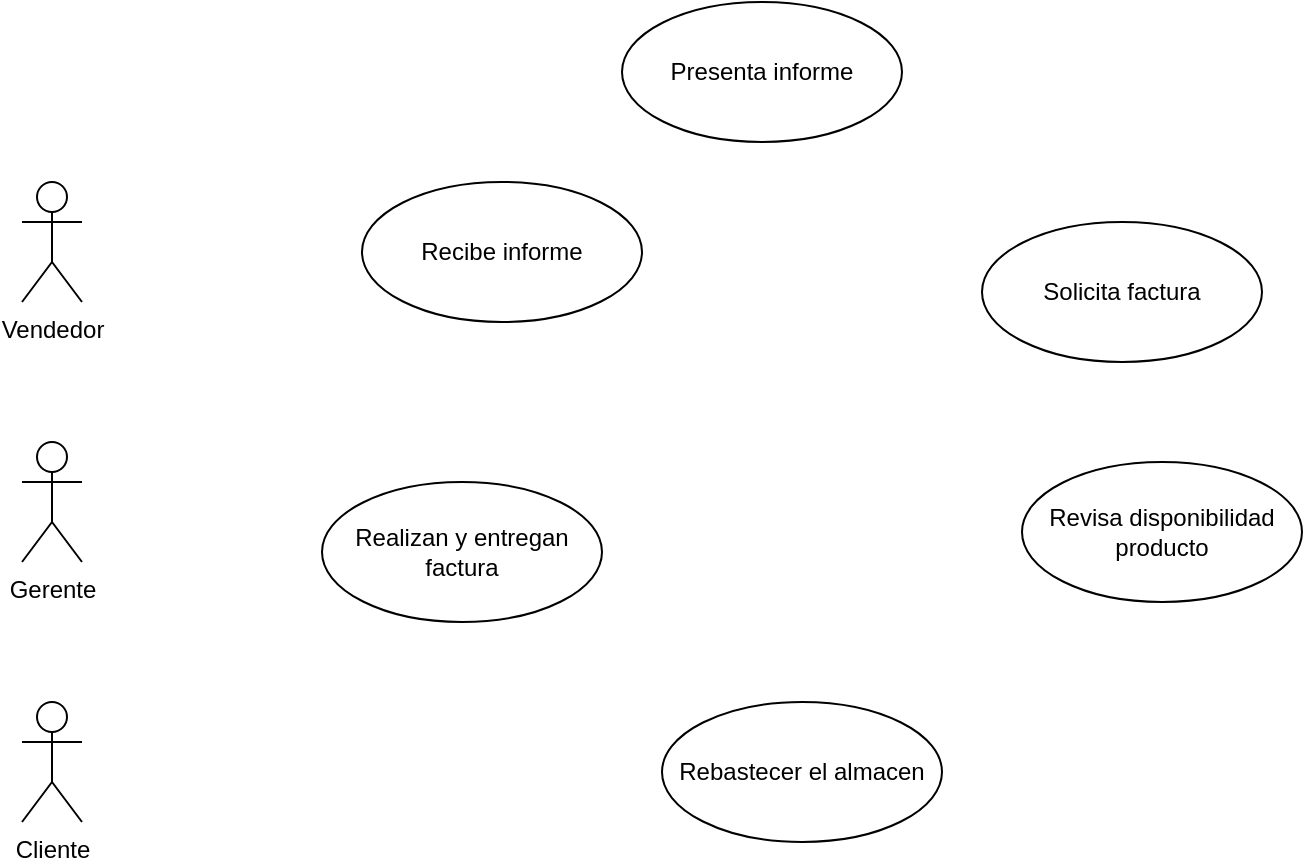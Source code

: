 <mxfile version="13.9.9" type="device" pages="3"><diagram id="hr36Aaz3tUjqVLXwZf62" name="Page-1"><mxGraphModel dx="1205" dy="687" grid="1" gridSize="10" guides="1" tooltips="1" connect="1" arrows="1" fold="1" page="1" pageScale="1" pageWidth="827" pageHeight="1169" math="0" shadow="0"><root><mxCell id="0"/><mxCell id="1" parent="0"/><mxCell id="0w03F4lN3BQZ2XFfZPqQ-1" value="Cliente" style="shape=umlActor;verticalLabelPosition=bottom;verticalAlign=top;html=1;" vertex="1" parent="1"><mxGeometry x="150" y="390" width="30" height="60" as="geometry"/></mxCell><mxCell id="0w03F4lN3BQZ2XFfZPqQ-2" value="Gerente" style="shape=umlActor;verticalLabelPosition=bottom;verticalAlign=top;html=1;" vertex="1" parent="1"><mxGeometry x="150" y="260" width="30" height="60" as="geometry"/></mxCell><mxCell id="0w03F4lN3BQZ2XFfZPqQ-3" value="Vendedor" style="shape=umlActor;verticalLabelPosition=bottom;verticalAlign=top;html=1;" vertex="1" parent="1"><mxGeometry x="150" y="130" width="30" height="60" as="geometry"/></mxCell><mxCell id="0w03F4lN3BQZ2XFfZPqQ-5" value="Rebastecer el almacen" style="ellipse;whiteSpace=wrap;html=1;" vertex="1" parent="1"><mxGeometry x="470" y="390" width="140" height="70" as="geometry"/></mxCell><mxCell id="0w03F4lN3BQZ2XFfZPqQ-6" value="Revisa disponibilidad producto" style="ellipse;whiteSpace=wrap;html=1;" vertex="1" parent="1"><mxGeometry x="650" y="270" width="140" height="70" as="geometry"/></mxCell><mxCell id="0w03F4lN3BQZ2XFfZPqQ-7" value="Realizan y entregan factura" style="ellipse;whiteSpace=wrap;html=1;" vertex="1" parent="1"><mxGeometry x="300" y="280" width="140" height="70" as="geometry"/></mxCell><mxCell id="0w03F4lN3BQZ2XFfZPqQ-8" value="Solicita factura" style="ellipse;whiteSpace=wrap;html=1;" vertex="1" parent="1"><mxGeometry x="630" y="150" width="140" height="70" as="geometry"/></mxCell><mxCell id="0w03F4lN3BQZ2XFfZPqQ-9" value="Recibe informe" style="ellipse;whiteSpace=wrap;html=1;" vertex="1" parent="1"><mxGeometry x="320" y="130" width="140" height="70" as="geometry"/></mxCell><mxCell id="0w03F4lN3BQZ2XFfZPqQ-10" value="Presenta informe" style="ellipse;whiteSpace=wrap;html=1;" vertex="1" parent="1"><mxGeometry x="450" y="40" width="140" height="70" as="geometry"/></mxCell></root></mxGraphModel></diagram><diagram name="Copy of Page-1" id="ORf2PGyQQ60RlK_xFGF4"><mxGraphModel dx="1024" dy="584" grid="1" gridSize="10" guides="1" tooltips="1" connect="1" arrows="1" fold="1" page="1" pageScale="1" pageWidth="827" pageHeight="1169" background="#F4F1DE" math="0" shadow="0"><root><mxCell id="W__IhrGnHuRrdEeWygGz-0"/><mxCell id="W__IhrGnHuRrdEeWygGz-1" parent="W__IhrGnHuRrdEeWygGz-0"/><mxCell id="W__IhrGnHuRrdEeWygGz-13" style="edgeStyle=orthogonalEdgeStyle;rounded=0;orthogonalLoop=1;jettySize=auto;html=1;entryX=0;entryY=0.5;entryDx=0;entryDy=0;endArrow=none;endFill=0;labelBackgroundColor=#F4F1DE;strokeColor=#E07A5F;fontColor=#393C56;" edge="1" parent="W__IhrGnHuRrdEeWygGz-1" source="W__IhrGnHuRrdEeWygGz-2" target="W__IhrGnHuRrdEeWygGz-8"><mxGeometry relative="1" as="geometry"><mxPoint x="464" y="655" as="targetPoint"/></mxGeometry></mxCell><mxCell id="W__IhrGnHuRrdEeWygGz-2" value="Cliente" style="shape=umlActor;verticalLabelPosition=bottom;verticalAlign=top;html=1;fillColor=#F2CC8F;strokeColor=#E07A5F;fontColor=#393C56;" vertex="1" parent="W__IhrGnHuRrdEeWygGz-1"><mxGeometry x="34" y="590" width="30" height="60" as="geometry"/></mxCell><mxCell id="W__IhrGnHuRrdEeWygGz-3" value="Gerente" style="shape=umlActor;verticalLabelPosition=bottom;verticalAlign=top;html=1;fillColor=#F2CC8F;strokeColor=#E07A5F;fontColor=#393C56;" vertex="1" parent="W__IhrGnHuRrdEeWygGz-1"><mxGeometry x="774" y="470" width="30" height="60" as="geometry"/></mxCell><mxCell id="W__IhrGnHuRrdEeWygGz-12" style="edgeStyle=orthogonalEdgeStyle;rounded=0;orthogonalLoop=1;jettySize=auto;html=1;entryX=0;entryY=0.5;entryDx=0;entryDy=0;endArrow=none;endFill=0;labelBackgroundColor=#F4F1DE;strokeColor=#E07A5F;fontColor=#393C56;" edge="1" parent="W__IhrGnHuRrdEeWygGz-1" source="W__IhrGnHuRrdEeWygGz-4" target="W__IhrGnHuRrdEeWygGz-10"><mxGeometry relative="1" as="geometry"/></mxCell><mxCell id="W__IhrGnHuRrdEeWygGz-14" style="edgeStyle=orthogonalEdgeStyle;rounded=0;orthogonalLoop=1;jettySize=auto;html=1;entryX=0;entryY=0.5;entryDx=0;entryDy=0;endArrow=none;endFill=0;labelBackgroundColor=#F4F1DE;strokeColor=#E07A5F;fontColor=#393C56;" edge="1" parent="W__IhrGnHuRrdEeWygGz-1" source="W__IhrGnHuRrdEeWygGz-4" target="W__IhrGnHuRrdEeWygGz-7"><mxGeometry relative="1" as="geometry"><Array as="points"><mxPoint x="39" y="210"/><mxPoint x="389" y="210"/><mxPoint x="389" y="275"/><mxPoint x="554" y="275"/></Array></mxGeometry></mxCell><mxCell id="W__IhrGnHuRrdEeWygGz-15" style="edgeStyle=orthogonalEdgeStyle;rounded=0;orthogonalLoop=1;jettySize=auto;html=1;entryX=0;entryY=0.5;entryDx=0;entryDy=0;endArrow=none;endFill=0;labelBackgroundColor=#F4F1DE;strokeColor=#E07A5F;fontColor=#393C56;" edge="1" parent="W__IhrGnHuRrdEeWygGz-1" source="W__IhrGnHuRrdEeWygGz-4" target="W__IhrGnHuRrdEeWygGz-5"><mxGeometry relative="1" as="geometry"><Array as="points"><mxPoint x="169" y="280"/><mxPoint x="169" y="345"/></Array></mxGeometry></mxCell><mxCell id="W__IhrGnHuRrdEeWygGz-16" style="edgeStyle=orthogonalEdgeStyle;rounded=0;orthogonalLoop=1;jettySize=auto;html=1;entryX=0;entryY=0.5;entryDx=0;entryDy=0;endArrow=none;endFill=0;labelBackgroundColor=#F4F1DE;strokeColor=#E07A5F;fontColor=#393C56;" edge="1" parent="W__IhrGnHuRrdEeWygGz-1" source="W__IhrGnHuRrdEeWygGz-4" target="W__IhrGnHuRrdEeWygGz-6"><mxGeometry relative="1" as="geometry"><Array as="points"><mxPoint x="39" y="350"/><mxPoint x="114" y="350"/><mxPoint x="114" y="410"/><mxPoint x="249" y="410"/><mxPoint x="249" y="415"/></Array></mxGeometry></mxCell><mxCell id="0AsNw7G_QObGEWWdfVy7-1" style="edgeStyle=orthogonalEdgeStyle;rounded=0;orthogonalLoop=1;jettySize=auto;html=1;entryX=0.5;entryY=1;entryDx=0;entryDy=0;startArrow=none;startFill=0;endArrow=none;endFill=0;labelBackgroundColor=#F4F1DE;strokeColor=#E07A5F;fontColor=#393C56;" edge="1" parent="W__IhrGnHuRrdEeWygGz-1" source="W__IhrGnHuRrdEeWygGz-4" target="0AsNw7G_QObGEWWdfVy7-0"><mxGeometry relative="1" as="geometry"/></mxCell><mxCell id="W__IhrGnHuRrdEeWygGz-4" value="Vendedor" style="shape=umlActor;verticalLabelPosition=bottom;verticalAlign=top;html=1;fillColor=#F2CC8F;strokeColor=#E07A5F;fontColor=#393C56;" vertex="1" parent="W__IhrGnHuRrdEeWygGz-1"><mxGeometry x="24" y="230" width="30" height="60" as="geometry"/></mxCell><mxCell id="W__IhrGnHuRrdEeWygGz-5" value="Rebastecer el almacen" style="ellipse;whiteSpace=wrap;html=1;fillColor=#F2CC8F;strokeColor=#E07A5F;fontColor=#393C56;" vertex="1" parent="W__IhrGnHuRrdEeWygGz-1"><mxGeometry x="394" y="310" width="140" height="70" as="geometry"/></mxCell><mxCell id="W__IhrGnHuRrdEeWygGz-19" style="edgeStyle=orthogonalEdgeStyle;rounded=0;orthogonalLoop=1;jettySize=auto;html=1;entryX=0.5;entryY=1;entryDx=0;entryDy=0;dashed=1;startArrow=none;startFill=0;endArrow=classic;endFill=0;labelBackgroundColor=#F4F1DE;strokeColor=#E07A5F;fontColor=#393C56;" edge="1" parent="W__IhrGnHuRrdEeWygGz-1" source="W__IhrGnHuRrdEeWygGz-6" target="W__IhrGnHuRrdEeWygGz-5"><mxGeometry relative="1" as="geometry"/></mxCell><mxCell id="W__IhrGnHuRrdEeWygGz-20" value="&amp;lt;&amp;lt;include&amp;gt;&amp;gt;" style="edgeLabel;html=1;align=center;verticalAlign=middle;resizable=0;points=[];labelBackgroundColor=#F4F1DE;fontColor=#393C56;" vertex="1" connectable="0" parent="W__IhrGnHuRrdEeWygGz-19"><mxGeometry x="0.21" y="-1" relative="1" as="geometry"><mxPoint as="offset"/></mxGeometry></mxCell><mxCell id="W__IhrGnHuRrdEeWygGz-6" value="Revisa disponibilidad producto" style="ellipse;whiteSpace=wrap;html=1;fillColor=#F2CC8F;strokeColor=#E07A5F;fontColor=#393C56;" vertex="1" parent="W__IhrGnHuRrdEeWygGz-1"><mxGeometry x="244" y="380" width="140" height="70" as="geometry"/></mxCell><mxCell id="W__IhrGnHuRrdEeWygGz-7" value="Realizan y entregan factura" style="ellipse;whiteSpace=wrap;html=1;fillColor=#F2CC8F;strokeColor=#E07A5F;fontColor=#393C56;" vertex="1" parent="W__IhrGnHuRrdEeWygGz-1"><mxGeometry x="554" y="250" width="140" height="70" as="geometry"/></mxCell><mxCell id="W__IhrGnHuRrdEeWygGz-17" style="edgeStyle=orthogonalEdgeStyle;rounded=0;orthogonalLoop=1;jettySize=auto;html=1;entryX=0.5;entryY=1;entryDx=0;entryDy=0;endArrow=none;endFill=0;dashed=1;startArrow=classic;startFill=0;labelBackgroundColor=#F4F1DE;strokeColor=#E07A5F;fontColor=#393C56;exitX=1;exitY=0.5;exitDx=0;exitDy=0;" edge="1" parent="W__IhrGnHuRrdEeWygGz-1" source="W__IhrGnHuRrdEeWygGz-8" target="W__IhrGnHuRrdEeWygGz-7"><mxGeometry relative="1" as="geometry"><mxPoint x="534" y="620" as="sourcePoint"/><mxPoint x="594" y="310" as="targetPoint"/></mxGeometry></mxCell><mxCell id="W__IhrGnHuRrdEeWygGz-18" value="&amp;lt;&amp;lt;extends&amp;gt;&amp;gt;" style="edgeLabel;html=1;align=center;verticalAlign=middle;resizable=0;points=[];labelBackgroundColor=#F4F1DE;fontColor=#393C56;" vertex="1" connectable="0" parent="W__IhrGnHuRrdEeWygGz-17"><mxGeometry x="0.249" y="-4" relative="1" as="geometry"><mxPoint as="offset"/></mxGeometry></mxCell><mxCell id="W__IhrGnHuRrdEeWygGz-8" value="Solicita factura" style="ellipse;whiteSpace=wrap;html=1;fillColor=#F2CC8F;strokeColor=#E07A5F;fontColor=#393C56;" vertex="1" parent="W__IhrGnHuRrdEeWygGz-1"><mxGeometry x="460" y="510" width="140" height="70" as="geometry"/></mxCell><mxCell id="W__IhrGnHuRrdEeWygGz-10" value="Presenta informe" style="ellipse;whiteSpace=wrap;html=1;fillColor=#F2CC8F;strokeColor=#E07A5F;fontColor=#393C56;" vertex="1" parent="W__IhrGnHuRrdEeWygGz-1"><mxGeometry x="454" y="140" width="140" height="70" as="geometry"/></mxCell><mxCell id="0AsNw7G_QObGEWWdfVy7-0" value="vender productos" style="ellipse;whiteSpace=wrap;html=1;fillColor=#F2CC8F;strokeColor=#E07A5F;fontColor=#393C56;" vertex="1" parent="W__IhrGnHuRrdEeWygGz-1"><mxGeometry x="254" y="90" width="140" height="70" as="geometry"/></mxCell><mxCell id="0AsNw7G_QObGEWWdfVy7-2" value="Alyce Maldonado&amp;nbsp; &amp;nbsp; &amp;nbsp; &amp;nbsp; &amp;nbsp; &amp;nbsp; &amp;nbsp; &amp;nbsp; &amp;nbsp; &amp;nbsp; &amp;nbsp; &amp;nbsp; &amp;nbsp; &amp;nbsp; &amp;nbsp; &amp;nbsp;08/11/2022" style="text;html=1;align=center;verticalAlign=middle;resizable=0;points=[];autosize=1;fillColor=#ffe6cc;strokeColor=#d79b00;" vertex="1" parent="W__IhrGnHuRrdEeWygGz-1"><mxGeometry x="24" y="10" width="270" height="20" as="geometry"/></mxCell></root></mxGraphModel></diagram><diagram name="Corrección " id="Ou1YZQFuOm6OjEnkoeZ1"><mxGraphModel dx="2875" dy="1168" grid="1" gridSize="10" guides="1" tooltips="1" connect="1" arrows="1" fold="1" page="1" pageScale="1" pageWidth="827" pageHeight="1169" background="#DAD2D8" math="0" shadow="0"><root><mxCell id="AwKNMam94K1rTqoqv9ww-0"/><mxCell id="AwKNMam94K1rTqoqv9ww-1" parent="AwKNMam94K1rTqoqv9ww-0"/><mxCell id="UqKRSwIex3nsS-KSJh4q-0" style="edgeStyle=orthogonalEdgeStyle;sketch=0;orthogonalLoop=1;jettySize=auto;html=1;entryX=0;entryY=0.5;entryDx=0;entryDy=0;fillColor=#FAE5C7;fontColor=#143642;rounded=0;strokeColor=#A8201A;labelBackgroundColor=#DAD2D8;" edge="1" parent="AwKNMam94K1rTqoqv9ww-1" source="AwKNMam94K1rTqoqv9ww-4" target="AwKNMam94K1rTqoqv9ww-25"><mxGeometry relative="1" as="geometry"/></mxCell><mxCell id="9Rxqox9GNcj1Rp1u-zt4-12" style="edgeStyle=orthogonalEdgeStyle;rounded=0;sketch=0;orthogonalLoop=1;jettySize=auto;html=1;entryX=0.429;entryY=0.781;entryDx=0;entryDy=0;entryPerimeter=0;startArrow=none;startFill=0;endArrow=none;endFill=0;strokeColor=#A8201A;fillColor=#FAE5C7;fontColor=#143642;" edge="1" parent="AwKNMam94K1rTqoqv9ww-1" source="AwKNMam94K1rTqoqv9ww-4" target="9Rxqox9GNcj1Rp1u-zt4-5"><mxGeometry relative="1" as="geometry"/></mxCell><mxCell id="AwKNMam94K1rTqoqv9ww-4" value="Gerente" style="shape=umlActor;verticalLabelPosition=bottom;verticalAlign=top;html=1;fillColor=#FAE5C7;strokeColor=#0F8B8D;fontColor=#143642;" vertex="1" parent="AwKNMam94K1rTqoqv9ww-1"><mxGeometry x="24" y="925" width="30" height="60" as="geometry"/></mxCell><mxCell id="AwKNMam94K1rTqoqv9ww-5" style="edgeStyle=orthogonalEdgeStyle;rounded=0;orthogonalLoop=1;jettySize=auto;html=1;entryX=0;entryY=0.5;entryDx=0;entryDy=0;endArrow=none;endFill=0;strokeColor=#A8201A;fontColor=#143642;labelBackgroundColor=#DAD2D8;" edge="1" parent="AwKNMam94K1rTqoqv9ww-1" source="AwKNMam94K1rTqoqv9ww-10" target="9Rxqox9GNcj1Rp1u-zt4-2"><mxGeometry relative="1" as="geometry"><mxPoint x="454" y="370" as="targetPoint"/></mxGeometry></mxCell><mxCell id="AwKNMam94K1rTqoqv9ww-6" style="edgeStyle=orthogonalEdgeStyle;rounded=0;orthogonalLoop=1;jettySize=auto;html=1;entryX=0;entryY=0.5;entryDx=0;entryDy=0;endArrow=none;endFill=0;strokeColor=#A8201A;fontColor=#143642;labelBackgroundColor=#DAD2D8;" edge="1" parent="AwKNMam94K1rTqoqv9ww-1" source="AwKNMam94K1rTqoqv9ww-10" target="AwKNMam94K1rTqoqv9ww-15"><mxGeometry relative="1" as="geometry"><Array as="points"><mxPoint x="389" y="425"/><mxPoint x="389" y="450"/></Array></mxGeometry></mxCell><mxCell id="AwKNMam94K1rTqoqv9ww-9" style="edgeStyle=orthogonalEdgeStyle;rounded=0;orthogonalLoop=1;jettySize=auto;html=1;entryX=0.5;entryY=1;entryDx=0;entryDy=0;startArrow=none;startFill=0;endArrow=none;endFill=0;strokeColor=#A8201A;fontColor=#143642;labelBackgroundColor=#DAD2D8;" edge="1" parent="AwKNMam94K1rTqoqv9ww-1" source="AwKNMam94K1rTqoqv9ww-10"><mxGeometry relative="1" as="geometry"><mxPoint x="314" y="325" as="targetPoint"/><Array as="points"><mxPoint x="39" y="345"/></Array></mxGeometry></mxCell><mxCell id="9Rxqox9GNcj1Rp1u-zt4-0" style="edgeStyle=orthogonalEdgeStyle;rounded=0;sketch=0;orthogonalLoop=1;jettySize=auto;html=1;entryX=0;entryY=0.5;entryDx=0;entryDy=0;strokeColor=#A8201A;fillColor=#FAE5C7;fontColor=#143642;endArrow=none;endFill=0;" edge="1" parent="AwKNMam94K1rTqoqv9ww-1" source="AwKNMam94K1rTqoqv9ww-10" target="AwKNMam94K1rTqoqv9ww-26"><mxGeometry relative="1" as="geometry"><Array as="points"><mxPoint x="39" y="650"/></Array></mxGeometry></mxCell><mxCell id="AwKNMam94K1rTqoqv9ww-10" value="Vendedor" style="shape=umlActor;verticalLabelPosition=bottom;verticalAlign=top;html=1;fillColor=#FAE5C7;strokeColor=#0F8B8D;fontColor=#143642;" vertex="1" parent="AwKNMam94K1rTqoqv9ww-1"><mxGeometry x="24" y="425" width="30" height="60" as="geometry"/></mxCell><mxCell id="AwKNMam94K1rTqoqv9ww-11" value="&amp;lt;&amp;lt;CRUD&amp;gt;&amp;gt;&lt;br&gt;Gestiona productos" style="ellipse;whiteSpace=wrap;html=1;fillColor=#FAE5C7;strokeColor=#0F8B8D;fontColor=#143642;" vertex="1" parent="AwKNMam94K1rTqoqv9ww-1"><mxGeometry x="230" y="795" width="140" height="70" as="geometry"/></mxCell><mxCell id="AwKNMam94K1rTqoqv9ww-14" value="Verificar STOCK" style="ellipse;whiteSpace=wrap;html=1;fillColor=#FAE5C7;strokeColor=#0F8B8D;fontColor=#143642;" vertex="1" parent="AwKNMam94K1rTqoqv9ww-1"><mxGeometry x="594" y="305" width="140" height="70" as="geometry"/></mxCell><mxCell id="AwKNMam94K1rTqoqv9ww-15" value="Realizan factura" style="ellipse;whiteSpace=wrap;html=1;fillColor=#FAE5C7;strokeColor=#0F8B8D;fontColor=#143642;" vertex="1" parent="AwKNMam94K1rTqoqv9ww-1"><mxGeometry x="580" y="415" width="140" height="70" as="geometry"/></mxCell><mxCell id="AwKNMam94K1rTqoqv9ww-18" value="Generar factura&amp;nbsp;" style="ellipse;whiteSpace=wrap;html=1;fillColor=#FAE5C7;strokeColor=#0F8B8D;fontColor=#143642;" vertex="1" parent="AwKNMam94K1rTqoqv9ww-1"><mxGeometry x="600" y="675" width="140" height="70" as="geometry"/></mxCell><mxCell id="UqKRSwIex3nsS-KSJh4q-4" style="edgeStyle=orthogonalEdgeStyle;rounded=0;sketch=0;orthogonalLoop=1;jettySize=auto;html=1;entryX=0;entryY=0.5;entryDx=0;entryDy=0;endArrow=classic;endFill=0;strokeColor=#A8201A;fillColor=#FAE5C7;fontColor=#143642;dashed=1;labelBackgroundColor=#DAD2D8;" edge="1" parent="AwKNMam94K1rTqoqv9ww-1" target="AwKNMam94K1rTqoqv9ww-14"><mxGeometry relative="1" as="geometry"><mxPoint x="384" y="290.0" as="sourcePoint"/></mxGeometry></mxCell><mxCell id="UqKRSwIex3nsS-KSJh4q-5" value="&amp;lt;&amp;lt;include&amp;gt;&amp;gt;" style="edgeLabel;html=1;align=center;verticalAlign=middle;resizable=0;points=[];fontColor=#143642;labelBackgroundColor=#DAD2D8;" vertex="1" connectable="0" parent="UqKRSwIex3nsS-KSJh4q-4"><mxGeometry x="-0.129" y="-2" relative="1" as="geometry"><mxPoint as="offset"/></mxGeometry></mxCell><mxCell id="AwKNMam94K1rTqoqv9ww-20" value="vender productos" style="ellipse;whiteSpace=wrap;html=1;fillColor=#FAE5C7;strokeColor=#0F8B8D;fontColor=#143642;" vertex="1" parent="AwKNMam94K1rTqoqv9ww-1"><mxGeometry x="250" y="250" width="140" height="70" as="geometry"/></mxCell><mxCell id="AwKNMam94K1rTqoqv9ww-21" value="Alyce Maldonado&amp;nbsp; &amp;nbsp; &amp;nbsp; &amp;nbsp; &amp;nbsp; &amp;nbsp; &amp;nbsp; &amp;nbsp; &amp;nbsp; &amp;nbsp; &amp;nbsp; &amp;nbsp; &amp;nbsp; &amp;nbsp; &amp;nbsp; &amp;nbsp;08/11/2022" style="text;html=1;align=center;verticalAlign=middle;resizable=0;points=[];autosize=1;fillColor=#FAE5C7;strokeColor=#0F8B8D;fontColor=#143642;" vertex="1" parent="AwKNMam94K1rTqoqv9ww-1"><mxGeometry x="24" y="10" width="270" height="20" as="geometry"/></mxCell><mxCell id="9Rxqox9GNcj1Rp1u-zt4-3" style="edgeStyle=orthogonalEdgeStyle;rounded=0;sketch=0;orthogonalLoop=1;jettySize=auto;html=1;entryX=1;entryY=0.5;entryDx=0;entryDy=0;startArrow=none;startFill=0;endArrow=none;endFill=0;strokeColor=#A8201A;fillColor=#FAE5C7;fontColor=#143642;exitX=0.607;exitY=0.827;exitDx=0;exitDy=0;exitPerimeter=0;" edge="1" parent="AwKNMam94K1rTqoqv9ww-1" source="AwKNMam94K1rTqoqv9ww-22" target="AwKNMam94K1rTqoqv9ww-11"><mxGeometry relative="1" as="geometry"><Array as="points"><mxPoint x="888" y="840"/><mxPoint x="650" y="840"/><mxPoint x="650" y="830"/></Array></mxGeometry></mxCell><mxCell id="9Rxqox9GNcj1Rp1u-zt4-14" style="edgeStyle=orthogonalEdgeStyle;rounded=0;sketch=0;orthogonalLoop=1;jettySize=auto;html=1;entryX=0.5;entryY=0.833;entryDx=0;entryDy=0;entryPerimeter=0;startArrow=none;startFill=0;endArrow=none;endFill=0;strokeColor=#A8201A;fillColor=#FAE5C7;fontColor=#143642;" edge="1" parent="AwKNMam94K1rTqoqv9ww-1" source="AwKNMam94K1rTqoqv9ww-22" target="9Rxqox9GNcj1Rp1u-zt4-13"><mxGeometry relative="1" as="geometry"/></mxCell><mxCell id="AwKNMam94K1rTqoqv9ww-22" value="Bodeguero&amp;nbsp;" style="shape=umlActor;verticalLabelPosition=bottom;verticalAlign=top;html=1;rounded=0;sketch=0;strokeColor=#0F8B8D;fillColor=#FAE5C7;fontColor=#143642;" vertex="1" parent="AwKNMam94K1rTqoqv9ww-1"><mxGeometry x="870" y="570" width="30" height="60" as="geometry"/></mxCell><mxCell id="AwKNMam94K1rTqoqv9ww-25" value="Buscar informe" style="ellipse;whiteSpace=wrap;html=1;fillColor=#FAE5C7;strokeColor=#0F8B8D;fontColor=#143642;" vertex="1" parent="AwKNMam94K1rTqoqv9ww-1"><mxGeometry x="314" y="935" width="140" height="70" as="geometry"/></mxCell><mxCell id="9Rxqox9GNcj1Rp1u-zt4-1" style="edgeStyle=orthogonalEdgeStyle;rounded=0;sketch=0;orthogonalLoop=1;jettySize=auto;html=1;entryX=0;entryY=0.5;entryDx=0;entryDy=0;strokeColor=#A8201A;fillColor=#FAE5C7;fontColor=#143642;endArrow=none;endFill=0;startArrow=classic;startFill=0;dashed=1;" edge="1" parent="AwKNMam94K1rTqoqv9ww-1" source="AwKNMam94K1rTqoqv9ww-26" target="AwKNMam94K1rTqoqv9ww-18"><mxGeometry relative="1" as="geometry"/></mxCell><mxCell id="AwKNMam94K1rTqoqv9ww-26" value="Administra venta&lt;br&gt;---------------------------------------------&lt;br&gt;extension point&lt;br&gt;&lt;br&gt;cliente solicita factura" style="ellipse;whiteSpace=wrap;html=1;fillColor=#FAE5C7;strokeColor=#0F8B8D;fontColor=#143642;" vertex="1" parent="AwKNMam94K1rTqoqv9ww-1"><mxGeometry x="240" y="595" width="190" height="110" as="geometry"/></mxCell><mxCell id="UqKRSwIex3nsS-KSJh4q-3" style="edgeStyle=orthogonalEdgeStyle;rounded=0;sketch=0;orthogonalLoop=1;jettySize=auto;html=1;entryX=1;entryY=0.5;entryDx=0;entryDy=0;endArrow=none;endFill=0;strokeColor=#A8201A;fillColor=#FAE5C7;fontColor=#143642;dashed=1;labelBackgroundColor=#DAD2D8;" edge="1" parent="AwKNMam94K1rTqoqv9ww-1" source="UqKRSwIex3nsS-KSJh4q-2" target="AwKNMam94K1rTqoqv9ww-25"><mxGeometry relative="1" as="geometry"/></mxCell><mxCell id="UqKRSwIex3nsS-KSJh4q-2" value="ver reportes genera reportes" style="shape=note2;boundedLbl=1;whiteSpace=wrap;html=1;size=25;verticalAlign=top;align=center;rounded=0;sketch=0;strokeColor=#0F8B8D;fillColor=#FAE5C7;fontColor=#143642;" vertex="1" parent="AwKNMam94K1rTqoqv9ww-1"><mxGeometry x="594" y="975" width="120" height="80" as="geometry"/></mxCell><mxCell id="9Rxqox9GNcj1Rp1u-zt4-2" value="Generar informe" style="ellipse;whiteSpace=wrap;html=1;fillColor=#FAE5C7;strokeColor=#0F8B8D;fontColor=#143642;" vertex="1" parent="AwKNMam94K1rTqoqv9ww-1"><mxGeometry x="510" y="525" width="140" height="70" as="geometry"/></mxCell><mxCell id="9Rxqox9GNcj1Rp1u-zt4-10" style="edgeStyle=orthogonalEdgeStyle;rounded=0;sketch=0;orthogonalLoop=1;jettySize=auto;html=1;exitX=1;exitY=0.333;exitDx=0;exitDy=0;exitPerimeter=0;entryX=0;entryY=0.333;entryDx=0;entryDy=0;entryPerimeter=0;startArrow=none;startFill=0;endArrow=none;endFill=0;strokeColor=#A8201A;fillColor=#FAE5C7;fontColor=#143642;" edge="1" parent="AwKNMam94K1rTqoqv9ww-1" source="9Rxqox9GNcj1Rp1u-zt4-5" target="AwKNMam94K1rTqoqv9ww-10"><mxGeometry relative="1" as="geometry"/></mxCell><mxCell id="9Rxqox9GNcj1Rp1u-zt4-5" value="Usuario" style="shape=umlActor;verticalLabelPosition=bottom;verticalAlign=top;html=1;rounded=0;sketch=0;strokeColor=#0F8B8D;fillColor=#FAE5C7;fontColor=#143642;" vertex="1" parent="AwKNMam94K1rTqoqv9ww-1"><mxGeometry x="-80" y="160" width="30" height="60" as="geometry"/></mxCell><mxCell id="9Rxqox9GNcj1Rp1u-zt4-9" value="" style="edgeStyle=orthogonalEdgeStyle;rounded=0;sketch=0;orthogonalLoop=1;jettySize=auto;html=1;startArrow=none;startFill=0;endArrow=none;endFill=0;strokeColor=#A8201A;fillColor=#FAE5C7;fontColor=#143642;" edge="1" parent="AwKNMam94K1rTqoqv9ww-1" source="9Rxqox9GNcj1Rp1u-zt4-6" target="9Rxqox9GNcj1Rp1u-zt4-8"><mxGeometry relative="1" as="geometry"/></mxCell><mxCell id="9Rxqox9GNcj1Rp1u-zt4-6" value="&amp;lt;&amp;lt;abstract&amp;gt;&amp;gt;" style="text;html=1;align=center;verticalAlign=middle;resizable=0;points=[];autosize=1;fontColor=#143642;" vertex="1" parent="AwKNMam94K1rTqoqv9ww-1"><mxGeometry x="-100" y="130" width="90" height="20" as="geometry"/></mxCell><mxCell id="9Rxqox9GNcj1Rp1u-zt4-8" value="Inicia sesión&amp;nbsp;&amp;nbsp;" style="ellipse;whiteSpace=wrap;html=1;fillColor=#FAE5C7;strokeColor=#0F8B8D;fontColor=#143642;" vertex="1" parent="AwKNMam94K1rTqoqv9ww-1"><mxGeometry x="240" y="70" width="140" height="70" as="geometry"/></mxCell><mxCell id="9Rxqox9GNcj1Rp1u-zt4-13" value="Usuario" style="shape=umlActor;verticalLabelPosition=bottom;verticalAlign=top;html=1;rounded=0;sketch=0;strokeColor=#0F8B8D;fillColor=#FAE5C7;fontColor=#143642;" vertex="1" parent="AwKNMam94K1rTqoqv9ww-1"><mxGeometry x="870" y="400" width="30" height="60" as="geometry"/></mxCell><mxCell id="9Rxqox9GNcj1Rp1u-zt4-16" value="Libreria Emarts" style="shape=umlFrame;whiteSpace=wrap;html=1;rounded=0;sketch=0;strokeColor=#0F8B8D;fillColor=#FAE5C7;fontColor=#143642;width=100;height=30;" vertex="1" parent="AwKNMam94K1rTqoqv9ww-1"><mxGeometry x="70" y="60" width="776" height="1010" as="geometry"/></mxCell></root></mxGraphModel></diagram></mxfile>